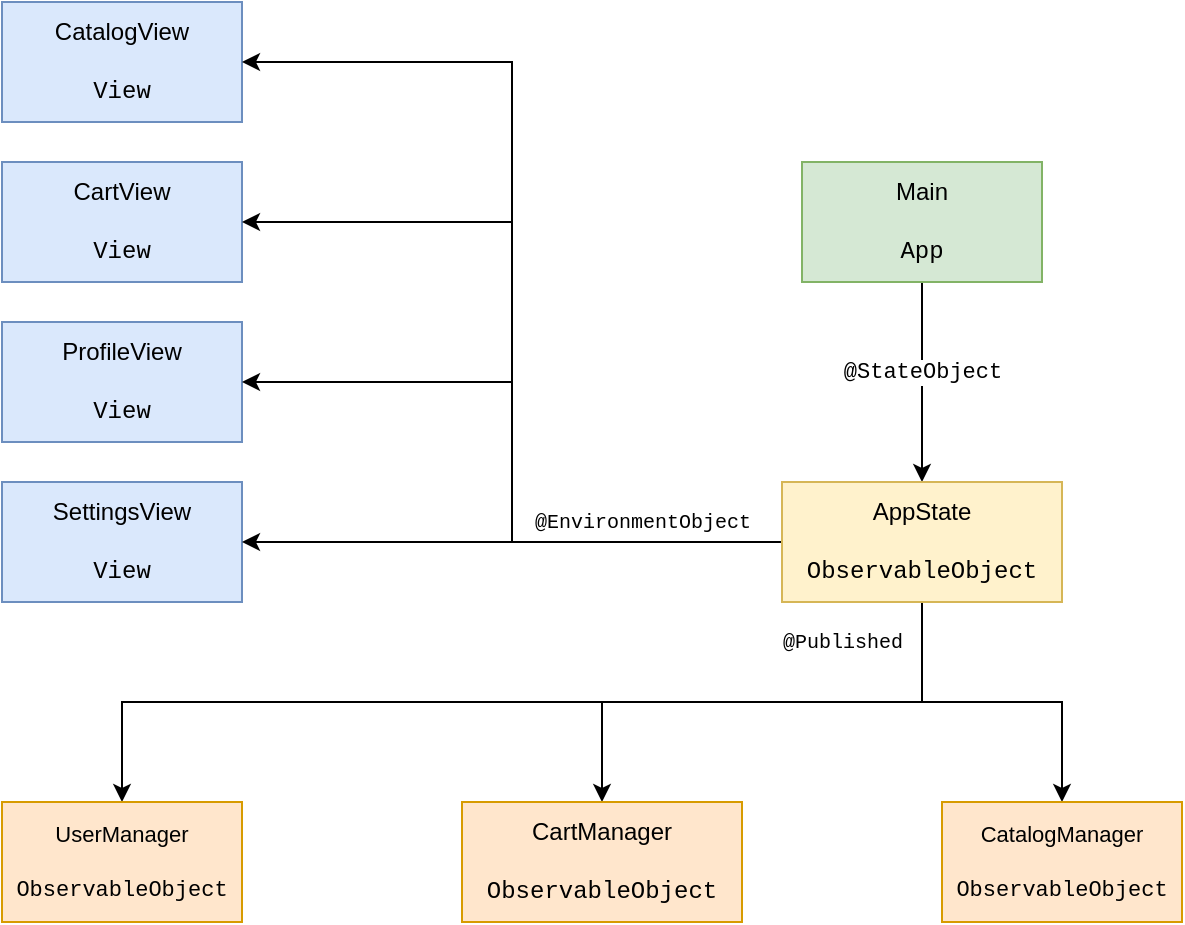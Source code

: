 <mxfile version="14.5.1" type="device"><diagram id="iFcgm8IIJEIUomQGmPou" name="Pagina-1"><mxGraphModel dx="946" dy="672" grid="1" gridSize="10" guides="1" tooltips="1" connect="1" arrows="1" fold="1" page="1" pageScale="1" pageWidth="827" pageHeight="1169" math="0" shadow="0"><root><mxCell id="0"/><mxCell id="1" parent="0"/><mxCell id="ONfuBg4x7hNSRZElQ4SS-32" style="edgeStyle=orthogonalEdgeStyle;rounded=0;orthogonalLoop=1;jettySize=auto;html=1;exitX=0.5;exitY=1;exitDx=0;exitDy=0;" parent="1" source="ONfuBg4x7hNSRZElQ4SS-1" target="ONfuBg4x7hNSRZElQ4SS-11" edge="1"><mxGeometry relative="1" as="geometry"/></mxCell><mxCell id="ONfuBg4x7hNSRZElQ4SS-34" value="@StateObject" style="edgeLabel;html=1;align=center;verticalAlign=middle;resizable=0;points=[];fontFamily=Courier New;" parent="ONfuBg4x7hNSRZElQ4SS-32" vertex="1" connectable="0"><mxGeometry x="-0.1" relative="1" as="geometry"><mxPoint as="offset"/></mxGeometry></mxCell><mxCell id="ONfuBg4x7hNSRZElQ4SS-1" value="Main&lt;br&gt;&lt;br&gt;&lt;font face=&quot;Courier New&quot;&gt;App&lt;/font&gt;" style="rounded=0;whiteSpace=wrap;html=1;fillColor=#d5e8d4;strokeColor=#82b366;" parent="1" vertex="1"><mxGeometry x="590" y="130" width="120" height="60" as="geometry"/></mxCell><mxCell id="ONfuBg4x7hNSRZElQ4SS-2" value="CatalogView&lt;br&gt;&lt;br&gt;&lt;font face=&quot;Courier New&quot;&gt;View&lt;/font&gt;" style="rounded=0;whiteSpace=wrap;html=1;fillColor=#dae8fc;strokeColor=#6c8ebf;" parent="1" vertex="1"><mxGeometry x="190" y="50" width="120" height="60" as="geometry"/></mxCell><mxCell id="ONfuBg4x7hNSRZElQ4SS-3" value="CartView&lt;br&gt;&lt;br&gt;&lt;font face=&quot;Courier New&quot;&gt;View&lt;/font&gt;" style="rounded=0;whiteSpace=wrap;html=1;fillColor=#dae8fc;strokeColor=#6c8ebf;" parent="1" vertex="1"><mxGeometry x="190" y="130" width="120" height="60" as="geometry"/></mxCell><mxCell id="ONfuBg4x7hNSRZElQ4SS-4" value="ProfileView&lt;br&gt;&lt;br&gt;&lt;font face=&quot;Courier New&quot;&gt;View&lt;/font&gt;" style="rounded=0;whiteSpace=wrap;html=1;fillColor=#dae8fc;strokeColor=#6c8ebf;" parent="1" vertex="1"><mxGeometry x="190" y="210" width="120" height="60" as="geometry"/></mxCell><mxCell id="ONfuBg4x7hNSRZElQ4SS-5" value="SettingsView&lt;br&gt;&lt;br&gt;&lt;font face=&quot;Courier New&quot;&gt;View&lt;/font&gt;" style="rounded=0;whiteSpace=wrap;html=1;fillColor=#dae8fc;strokeColor=#6c8ebf;" parent="1" vertex="1"><mxGeometry x="190" y="290" width="120" height="60" as="geometry"/></mxCell><mxCell id="ONfuBg4x7hNSRZElQ4SS-20" style="edgeStyle=orthogonalEdgeStyle;rounded=0;orthogonalLoop=1;jettySize=auto;html=1;exitX=0.5;exitY=1;exitDx=0;exitDy=0;" parent="1" source="ONfuBg4x7hNSRZElQ4SS-11" target="ONfuBg4x7hNSRZElQ4SS-17" edge="1"><mxGeometry relative="1" as="geometry"/></mxCell><mxCell id="ONfuBg4x7hNSRZElQ4SS-21" style="edgeStyle=orthogonalEdgeStyle;rounded=0;orthogonalLoop=1;jettySize=auto;html=1;exitX=0.5;exitY=1;exitDx=0;exitDy=0;entryX=0.5;entryY=0;entryDx=0;entryDy=0;" parent="1" source="ONfuBg4x7hNSRZElQ4SS-11" target="ONfuBg4x7hNSRZElQ4SS-18" edge="1"><mxGeometry relative="1" as="geometry"/></mxCell><mxCell id="ONfuBg4x7hNSRZElQ4SS-22" style="edgeStyle=orthogonalEdgeStyle;rounded=0;orthogonalLoop=1;jettySize=auto;html=1;exitX=0.5;exitY=1;exitDx=0;exitDy=0;entryX=0.5;entryY=0;entryDx=0;entryDy=0;" parent="1" source="ONfuBg4x7hNSRZElQ4SS-11" target="ONfuBg4x7hNSRZElQ4SS-19" edge="1"><mxGeometry relative="1" as="geometry"/></mxCell><mxCell id="ONfuBg4x7hNSRZElQ4SS-53" value="@Published" style="edgeLabel;html=1;align=center;verticalAlign=middle;resizable=0;points=[];fontSize=10;fontFamily=Courier New;" parent="ONfuBg4x7hNSRZElQ4SS-22" vertex="1" connectable="0"><mxGeometry x="-0.786" y="1" relative="1" as="geometry"><mxPoint x="-41" y="2.07" as="offset"/></mxGeometry></mxCell><mxCell id="ONfuBg4x7hNSRZElQ4SS-48" style="edgeStyle=orthogonalEdgeStyle;rounded=0;orthogonalLoop=1;jettySize=auto;html=1;exitX=0;exitY=0.5;exitDx=0;exitDy=0;entryX=1;entryY=0.5;entryDx=0;entryDy=0;fontFamily=Courier New;fontSize=10;" parent="1" source="ONfuBg4x7hNSRZElQ4SS-11" target="ONfuBg4x7hNSRZElQ4SS-5" edge="1"><mxGeometry relative="1" as="geometry"/></mxCell><mxCell id="ONfuBg4x7hNSRZElQ4SS-49" style="edgeStyle=orthogonalEdgeStyle;rounded=0;orthogonalLoop=1;jettySize=auto;html=1;exitX=0;exitY=0.5;exitDx=0;exitDy=0;entryX=1;entryY=0.5;entryDx=0;entryDy=0;fontFamily=Courier New;fontSize=10;" parent="1" source="ONfuBg4x7hNSRZElQ4SS-11" target="ONfuBg4x7hNSRZElQ4SS-4" edge="1"><mxGeometry relative="1" as="geometry"/></mxCell><mxCell id="ONfuBg4x7hNSRZElQ4SS-50" style="edgeStyle=orthogonalEdgeStyle;rounded=0;orthogonalLoop=1;jettySize=auto;html=1;exitX=0;exitY=0.5;exitDx=0;exitDy=0;entryX=1;entryY=0.5;entryDx=0;entryDy=0;fontFamily=Courier New;fontSize=10;" parent="1" source="ONfuBg4x7hNSRZElQ4SS-11" target="ONfuBg4x7hNSRZElQ4SS-3" edge="1"><mxGeometry relative="1" as="geometry"/></mxCell><mxCell id="ONfuBg4x7hNSRZElQ4SS-51" style="edgeStyle=orthogonalEdgeStyle;rounded=0;orthogonalLoop=1;jettySize=auto;html=1;exitX=0;exitY=0.5;exitDx=0;exitDy=0;entryX=1;entryY=0.5;entryDx=0;entryDy=0;fontFamily=Courier New;fontSize=10;" parent="1" source="ONfuBg4x7hNSRZElQ4SS-11" target="ONfuBg4x7hNSRZElQ4SS-2" edge="1"><mxGeometry relative="1" as="geometry"/></mxCell><mxCell id="ONfuBg4x7hNSRZElQ4SS-52" value="@EnvironmentObject" style="edgeLabel;html=1;align=center;verticalAlign=middle;resizable=0;points=[];fontSize=10;fontFamily=Courier New;" parent="ONfuBg4x7hNSRZElQ4SS-51" vertex="1" connectable="0"><mxGeometry x="-0.706" y="1" relative="1" as="geometry"><mxPoint x="5.17" y="-11" as="offset"/></mxGeometry></mxCell><mxCell id="ONfuBg4x7hNSRZElQ4SS-11" value="AppState&lt;br&gt;&lt;br&gt;&lt;font face=&quot;Courier New&quot;&gt;ObservableObject&lt;/font&gt;" style="rounded=0;whiteSpace=wrap;html=1;fillColor=#fff2cc;strokeColor=#d6b656;" parent="1" vertex="1"><mxGeometry x="580" y="290" width="140" height="60" as="geometry"/></mxCell><mxCell id="ONfuBg4x7hNSRZElQ4SS-17" value="UserManager&lt;br style=&quot;font-size: 11px;&quot;&gt;&lt;br style=&quot;font-size: 11px;&quot;&gt;&lt;font face=&quot;Courier New&quot; style=&quot;font-size: 11px;&quot;&gt;ObservableObject&lt;/font&gt;" style="rounded=0;whiteSpace=wrap;html=1;fillColor=#ffe6cc;strokeColor=#d79b00;fontSize=11;" parent="1" vertex="1"><mxGeometry x="190" y="450" width="120" height="60" as="geometry"/></mxCell><mxCell id="ONfuBg4x7hNSRZElQ4SS-18" value="CartManager&lt;br&gt;&lt;br&gt;&lt;font face=&quot;Courier New&quot;&gt;ObservableObject&lt;/font&gt;" style="rounded=0;whiteSpace=wrap;html=1;fillColor=#ffe6cc;strokeColor=#d79b00;" parent="1" vertex="1"><mxGeometry x="420" y="450" width="140" height="60" as="geometry"/></mxCell><mxCell id="ONfuBg4x7hNSRZElQ4SS-19" value="CatalogManager&lt;br style=&quot;font-size: 11px;&quot;&gt;&lt;br style=&quot;font-size: 11px;&quot;&gt;&lt;font face=&quot;Courier New&quot; style=&quot;font-size: 11px;&quot;&gt;ObservableObject&lt;/font&gt;" style="rounded=0;whiteSpace=wrap;html=1;fillColor=#ffe6cc;strokeColor=#d79b00;fontSize=11;" parent="1" vertex="1"><mxGeometry x="660" y="450" width="120" height="60" as="geometry"/></mxCell></root></mxGraphModel></diagram></mxfile>